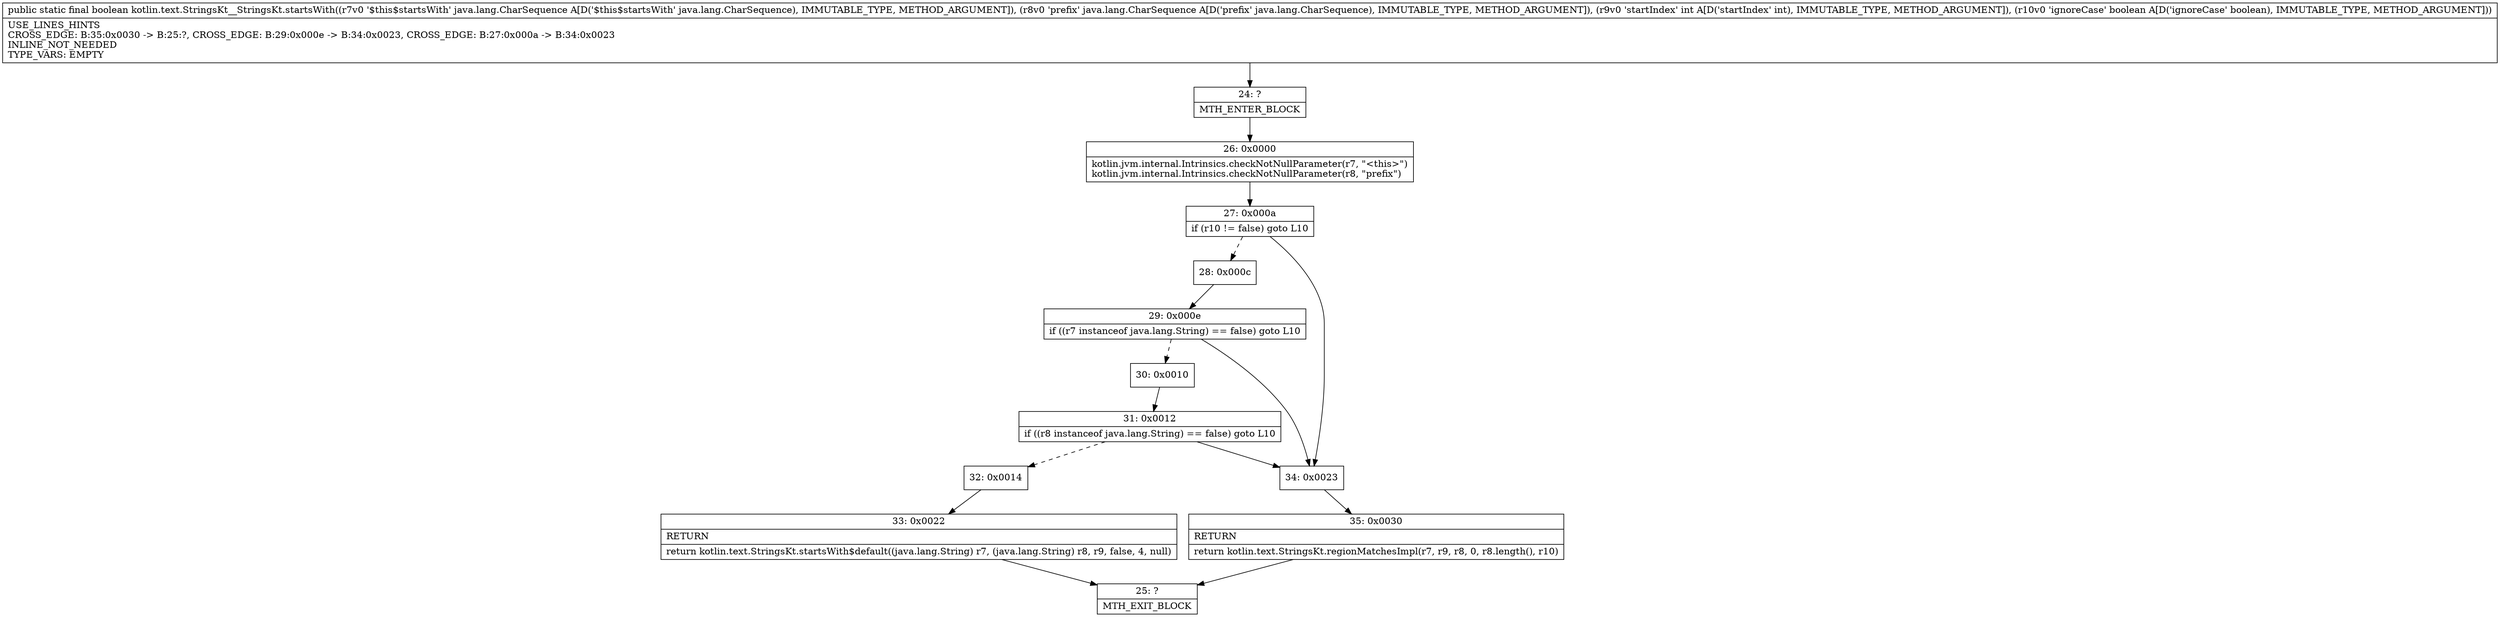 digraph "CFG forkotlin.text.StringsKt__StringsKt.startsWith(Ljava\/lang\/CharSequence;Ljava\/lang\/CharSequence;IZ)Z" {
Node_24 [shape=record,label="{24\:\ ?|MTH_ENTER_BLOCK\l}"];
Node_26 [shape=record,label="{26\:\ 0x0000|kotlin.jvm.internal.Intrinsics.checkNotNullParameter(r7, \"\<this\>\")\lkotlin.jvm.internal.Intrinsics.checkNotNullParameter(r8, \"prefix\")\l}"];
Node_27 [shape=record,label="{27\:\ 0x000a|if (r10 != false) goto L10\l}"];
Node_28 [shape=record,label="{28\:\ 0x000c}"];
Node_29 [shape=record,label="{29\:\ 0x000e|if ((r7 instanceof java.lang.String) == false) goto L10\l}"];
Node_30 [shape=record,label="{30\:\ 0x0010}"];
Node_31 [shape=record,label="{31\:\ 0x0012|if ((r8 instanceof java.lang.String) == false) goto L10\l}"];
Node_32 [shape=record,label="{32\:\ 0x0014}"];
Node_33 [shape=record,label="{33\:\ 0x0022|RETURN\l|return kotlin.text.StringsKt.startsWith$default((java.lang.String) r7, (java.lang.String) r8, r9, false, 4, null)\l}"];
Node_25 [shape=record,label="{25\:\ ?|MTH_EXIT_BLOCK\l}"];
Node_34 [shape=record,label="{34\:\ 0x0023}"];
Node_35 [shape=record,label="{35\:\ 0x0030|RETURN\l|return kotlin.text.StringsKt.regionMatchesImpl(r7, r9, r8, 0, r8.length(), r10)\l}"];
MethodNode[shape=record,label="{public static final boolean kotlin.text.StringsKt__StringsKt.startsWith((r7v0 '$this$startsWith' java.lang.CharSequence A[D('$this$startsWith' java.lang.CharSequence), IMMUTABLE_TYPE, METHOD_ARGUMENT]), (r8v0 'prefix' java.lang.CharSequence A[D('prefix' java.lang.CharSequence), IMMUTABLE_TYPE, METHOD_ARGUMENT]), (r9v0 'startIndex' int A[D('startIndex' int), IMMUTABLE_TYPE, METHOD_ARGUMENT]), (r10v0 'ignoreCase' boolean A[D('ignoreCase' boolean), IMMUTABLE_TYPE, METHOD_ARGUMENT]))  | USE_LINES_HINTS\lCROSS_EDGE: B:35:0x0030 \-\> B:25:?, CROSS_EDGE: B:29:0x000e \-\> B:34:0x0023, CROSS_EDGE: B:27:0x000a \-\> B:34:0x0023\lINLINE_NOT_NEEDED\lTYPE_VARS: EMPTY\l}"];
MethodNode -> Node_24;Node_24 -> Node_26;
Node_26 -> Node_27;
Node_27 -> Node_28[style=dashed];
Node_27 -> Node_34;
Node_28 -> Node_29;
Node_29 -> Node_30[style=dashed];
Node_29 -> Node_34;
Node_30 -> Node_31;
Node_31 -> Node_32[style=dashed];
Node_31 -> Node_34;
Node_32 -> Node_33;
Node_33 -> Node_25;
Node_34 -> Node_35;
Node_35 -> Node_25;
}

